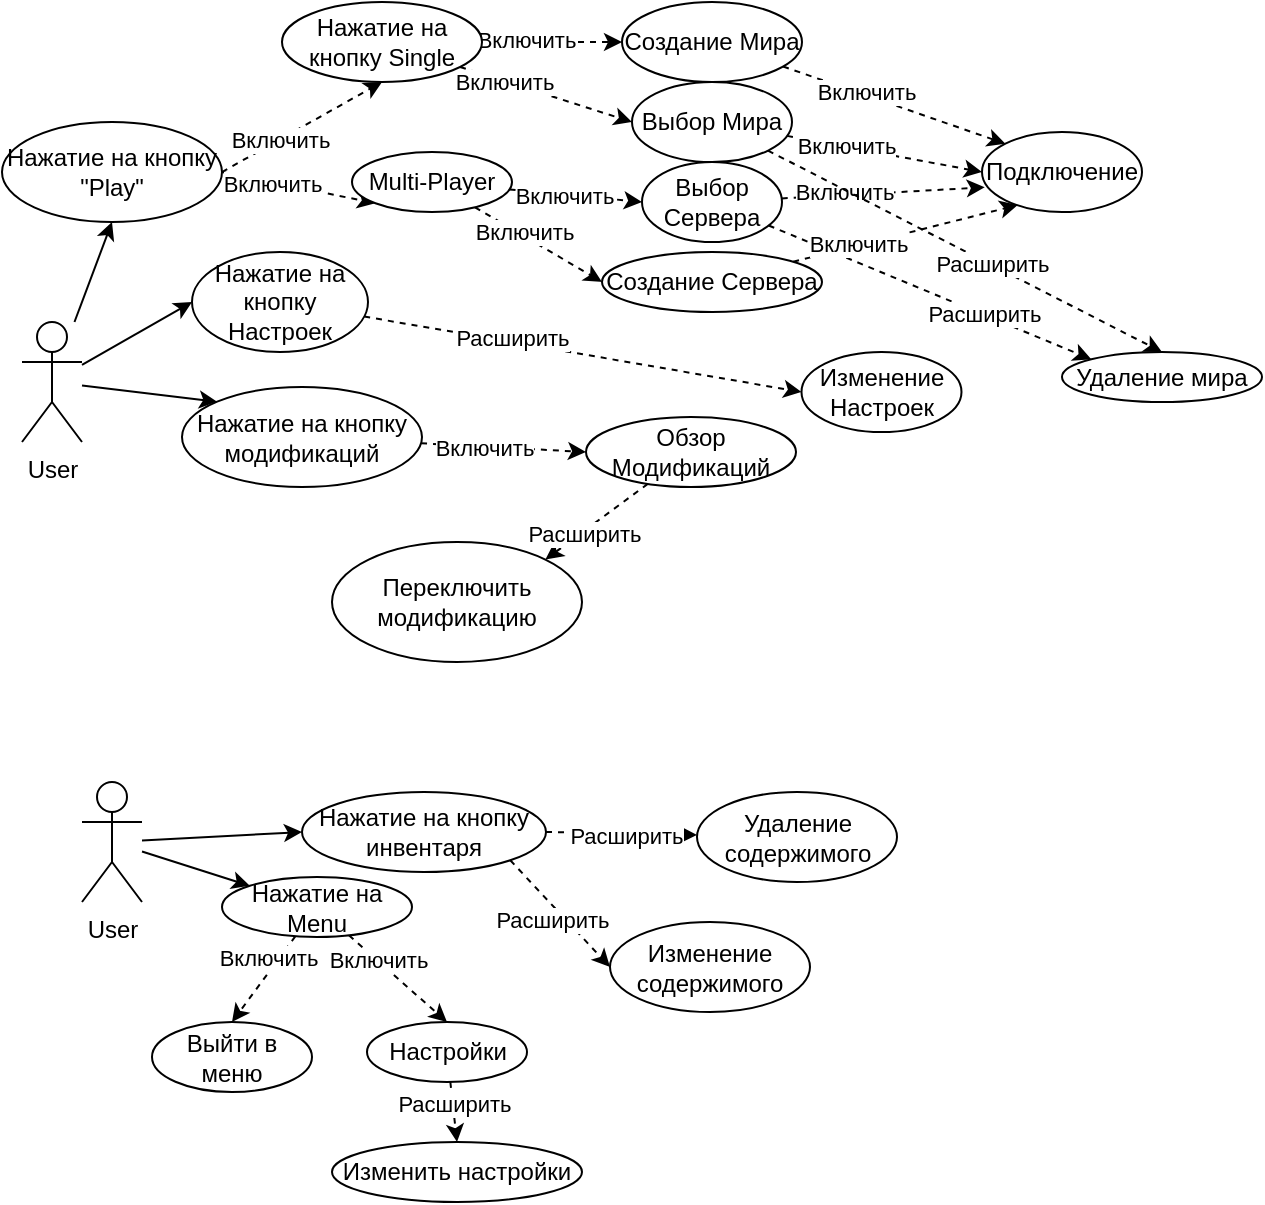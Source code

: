 <mxfile>
    <diagram id="JVzVgxyqUClG3bvw-yzI" name="Страница 1">
        <mxGraphModel dx="941" dy="693" grid="1" gridSize="10" guides="1" tooltips="1" connect="1" arrows="1" fold="1" page="1" pageScale="1" pageWidth="827" pageHeight="1169" math="0" shadow="0">
            <root>
                <mxCell id="0"/>
                <mxCell id="1" parent="0"/>
                <mxCell id="188" style="edgeStyle=none;html=1;entryX=0;entryY=0.5;entryDx=0;entryDy=0;" edge="1" parent="1" source="72" target="77">
                    <mxGeometry relative="1" as="geometry"/>
                </mxCell>
                <mxCell id="190" style="edgeStyle=none;html=1;entryX=0;entryY=0;entryDx=0;entryDy=0;" edge="1" parent="1" source="72" target="78">
                    <mxGeometry relative="1" as="geometry"/>
                </mxCell>
                <mxCell id="72" value="User" style="shape=umlActor;verticalLabelPosition=bottom;verticalAlign=top;html=1;outlineConnect=0;" parent="1" vertex="1">
                    <mxGeometry x="50" y="170" width="30" height="60" as="geometry"/>
                </mxCell>
                <mxCell id="80" style="edgeStyle=none;html=1;entryX=0.5;entryY=1;entryDx=0;entryDy=0;dashed=1;exitX=1;exitY=0.5;exitDx=0;exitDy=0;" parent="1" source="177" target="74" edge="1">
                    <mxGeometry relative="1" as="geometry">
                        <mxPoint x="200" y="160" as="sourcePoint"/>
                    </mxGeometry>
                </mxCell>
                <mxCell id="178" value="Включить" style="edgeLabel;html=1;align=center;verticalAlign=middle;resizable=0;points=[];" vertex="1" connectable="0" parent="80">
                    <mxGeometry x="-0.273" relative="1" as="geometry">
                        <mxPoint as="offset"/>
                    </mxGeometry>
                </mxCell>
                <mxCell id="81" style="edgeStyle=none;html=1;entryX=0;entryY=1;entryDx=0;entryDy=0;dashed=1;exitX=1;exitY=0.5;exitDx=0;exitDy=0;" parent="1" source="177" target="76" edge="1">
                    <mxGeometry relative="1" as="geometry">
                        <mxPoint x="213.363" y="161.149" as="sourcePoint"/>
                    </mxGeometry>
                </mxCell>
                <mxCell id="179" value="Включить" style="edgeLabel;html=1;align=center;verticalAlign=middle;resizable=0;points=[];" vertex="1" connectable="0" parent="81">
                    <mxGeometry x="-0.359" y="-1" relative="1" as="geometry">
                        <mxPoint as="offset"/>
                    </mxGeometry>
                </mxCell>
                <mxCell id="85" style="edgeStyle=none;html=1;entryX=0;entryY=0.5;entryDx=0;entryDy=0;dashed=1;" parent="1" source="74" target="84" edge="1">
                    <mxGeometry relative="1" as="geometry"/>
                </mxCell>
                <mxCell id="182" value="Включить" style="edgeLabel;html=1;align=center;verticalAlign=middle;resizable=0;points=[];" vertex="1" connectable="0" parent="85">
                    <mxGeometry x="-0.38" y="1" relative="1" as="geometry">
                        <mxPoint as="offset"/>
                    </mxGeometry>
                </mxCell>
                <mxCell id="98" style="edgeStyle=none;html=1;entryX=0;entryY=0.5;entryDx=0;entryDy=0;dashed=1;" parent="1" source="74" target="97" edge="1">
                    <mxGeometry relative="1" as="geometry"/>
                </mxCell>
                <mxCell id="183" value="Включить" style="edgeLabel;html=1;align=center;verticalAlign=middle;resizable=0;points=[];" vertex="1" connectable="0" parent="98">
                    <mxGeometry x="-0.49" relative="1" as="geometry">
                        <mxPoint as="offset"/>
                    </mxGeometry>
                </mxCell>
                <mxCell id="74" value="Нажатие на кнопку Single" style="ellipse;whiteSpace=wrap;html=1;" parent="1" vertex="1">
                    <mxGeometry x="180" y="10" width="100" height="40" as="geometry"/>
                </mxCell>
                <mxCell id="90" style="edgeStyle=none;html=1;entryX=0;entryY=0.5;entryDx=0;entryDy=0;dashed=1;" parent="1" source="76" target="89" edge="1">
                    <mxGeometry relative="1" as="geometry"/>
                </mxCell>
                <mxCell id="180" value="Включить" style="edgeLabel;html=1;align=center;verticalAlign=middle;resizable=0;points=[];" vertex="1" connectable="0" parent="90">
                    <mxGeometry x="-0.187" relative="1" as="geometry">
                        <mxPoint as="offset"/>
                    </mxGeometry>
                </mxCell>
                <mxCell id="100" style="edgeStyle=none;html=1;entryX=0;entryY=0.5;entryDx=0;entryDy=0;dashed=1;" parent="1" source="76" target="96" edge="1">
                    <mxGeometry relative="1" as="geometry"/>
                </mxCell>
                <mxCell id="181" value="Включить" style="edgeLabel;html=1;align=center;verticalAlign=middle;resizable=0;points=[];" vertex="1" connectable="0" parent="100">
                    <mxGeometry x="-0.252" y="2" relative="1" as="geometry">
                        <mxPoint as="offset"/>
                    </mxGeometry>
                </mxCell>
                <mxCell id="76" value="Multi-Player" style="ellipse;whiteSpace=wrap;html=1;" parent="1" vertex="1">
                    <mxGeometry x="215" y="85" width="80" height="30" as="geometry"/>
                </mxCell>
                <mxCell id="93" style="edgeStyle=none;html=1;entryX=0;entryY=0.5;entryDx=0;entryDy=0;dashed=1;" parent="1" source="77" target="92" edge="1">
                    <mxGeometry relative="1" as="geometry"/>
                </mxCell>
                <mxCell id="189" value="Расширить" style="edgeLabel;html=1;align=center;verticalAlign=middle;resizable=0;points=[];" vertex="1" connectable="0" parent="93">
                    <mxGeometry x="-0.334" y="2" relative="1" as="geometry">
                        <mxPoint as="offset"/>
                    </mxGeometry>
                </mxCell>
                <mxCell id="77" value="Нажатие на кнопку Настроек" style="ellipse;whiteSpace=wrap;html=1;" parent="1" vertex="1">
                    <mxGeometry x="135" y="135" width="88" height="50" as="geometry"/>
                </mxCell>
                <mxCell id="95" style="edgeStyle=none;html=1;entryX=0;entryY=0.5;entryDx=0;entryDy=0;dashed=1;" parent="1" source="78" target="94" edge="1">
                    <mxGeometry relative="1" as="geometry"/>
                </mxCell>
                <mxCell id="191" value="Включить" style="edgeLabel;html=1;align=center;verticalAlign=middle;resizable=0;points=[];" vertex="1" connectable="0" parent="95">
                    <mxGeometry x="-0.232" relative="1" as="geometry">
                        <mxPoint as="offset"/>
                    </mxGeometry>
                </mxCell>
                <mxCell id="78" value="Нажатие на кнопку модификаций" style="ellipse;whiteSpace=wrap;html=1;" parent="1" vertex="1">
                    <mxGeometry x="130" y="202.5" width="120" height="50" as="geometry"/>
                </mxCell>
                <mxCell id="79" value="" style="endArrow=classic;html=1;entryX=0.5;entryY=1;entryDx=0;entryDy=0;" parent="1" source="72" target="177" edge="1">
                    <mxGeometry width="50" height="50" relative="1" as="geometry">
                        <mxPoint x="180" y="150" as="sourcePoint"/>
                        <mxPoint x="160" y="180" as="targetPoint"/>
                    </mxGeometry>
                </mxCell>
                <mxCell id="88" style="edgeStyle=none;html=1;entryX=0;entryY=0;entryDx=0;entryDy=0;dashed=1;" parent="1" source="84" target="86" edge="1">
                    <mxGeometry relative="1" as="geometry"/>
                </mxCell>
                <mxCell id="184" value="Включить" style="edgeLabel;html=1;align=center;verticalAlign=middle;resizable=0;points=[];" vertex="1" connectable="0" parent="88">
                    <mxGeometry x="-0.278" y="2" relative="1" as="geometry">
                        <mxPoint as="offset"/>
                    </mxGeometry>
                </mxCell>
                <mxCell id="84" value="Создание Мира" style="ellipse;whiteSpace=wrap;html=1;" parent="1" vertex="1">
                    <mxGeometry x="350" y="10" width="90" height="40" as="geometry"/>
                </mxCell>
                <mxCell id="86" value="Подключение" style="ellipse;whiteSpace=wrap;html=1;" parent="1" vertex="1">
                    <mxGeometry x="530" y="75" width="80" height="40" as="geometry"/>
                </mxCell>
                <mxCell id="91" style="edgeStyle=none;html=1;entryX=0.017;entryY=0.692;entryDx=0;entryDy=0;dashed=1;entryPerimeter=0;" parent="1" source="89" target="86" edge="1">
                    <mxGeometry relative="1" as="geometry"/>
                </mxCell>
                <mxCell id="187" value="Включить" style="edgeLabel;html=1;align=center;verticalAlign=middle;resizable=0;points=[];" vertex="1" connectable="0" parent="91">
                    <mxGeometry x="-0.393" y="2" relative="1" as="geometry">
                        <mxPoint as="offset"/>
                    </mxGeometry>
                </mxCell>
                <mxCell id="196" style="edgeStyle=none;html=1;entryX=0;entryY=0;entryDx=0;entryDy=0;dashed=1;" edge="1" parent="1" source="89" target="195">
                    <mxGeometry relative="1" as="geometry"/>
                </mxCell>
                <mxCell id="198" value="Расширить" style="edgeLabel;html=1;align=center;verticalAlign=middle;resizable=0;points=[];" vertex="1" connectable="0" parent="196">
                    <mxGeometry x="0.326" relative="1" as="geometry">
                        <mxPoint as="offset"/>
                    </mxGeometry>
                </mxCell>
                <mxCell id="89" value="Выбор Сервера" style="ellipse;whiteSpace=wrap;html=1;" parent="1" vertex="1">
                    <mxGeometry x="360" y="90" width="70" height="40" as="geometry"/>
                </mxCell>
                <mxCell id="92" value="Изменение Настроек" style="ellipse;whiteSpace=wrap;html=1;" parent="1" vertex="1">
                    <mxGeometry x="439.75" y="185" width="80" height="40" as="geometry"/>
                </mxCell>
                <mxCell id="193" style="edgeStyle=none;html=1;entryX=1;entryY=0;entryDx=0;entryDy=0;dashed=1;" edge="1" parent="1" source="94" target="192">
                    <mxGeometry relative="1" as="geometry"/>
                </mxCell>
                <mxCell id="194" value="Расширить" style="edgeLabel;html=1;align=center;verticalAlign=middle;resizable=0;points=[];" vertex="1" connectable="0" parent="193">
                    <mxGeometry x="0.377" y="-2" relative="1" as="geometry">
                        <mxPoint x="4" as="offset"/>
                    </mxGeometry>
                </mxCell>
                <mxCell id="94" value="Обзор Модификаций" style="ellipse;whiteSpace=wrap;html=1;" parent="1" vertex="1">
                    <mxGeometry x="332" y="217.5" width="105" height="35" as="geometry"/>
                </mxCell>
                <mxCell id="101" style="edgeStyle=none;html=1;entryX=0.224;entryY=0.913;entryDx=0;entryDy=0;dashed=1;entryPerimeter=0;" parent="1" source="96" target="86" edge="1">
                    <mxGeometry relative="1" as="geometry"/>
                </mxCell>
                <mxCell id="186" value="Включить" style="edgeLabel;html=1;align=center;verticalAlign=middle;resizable=0;points=[];" vertex="1" connectable="0" parent="101">
                    <mxGeometry x="-0.423" y="1" relative="1" as="geometry">
                        <mxPoint as="offset"/>
                    </mxGeometry>
                </mxCell>
                <mxCell id="96" value="Создание Сервера" style="ellipse;whiteSpace=wrap;html=1;" parent="1" vertex="1">
                    <mxGeometry x="340" y="135" width="110" height="30" as="geometry"/>
                </mxCell>
                <mxCell id="99" style="edgeStyle=none;html=1;entryX=0;entryY=0.5;entryDx=0;entryDy=0;dashed=1;" parent="1" source="97" target="86" edge="1">
                    <mxGeometry relative="1" as="geometry"/>
                </mxCell>
                <mxCell id="185" value="Включить" style="edgeLabel;html=1;align=center;verticalAlign=middle;resizable=0;points=[];" vertex="1" connectable="0" parent="99">
                    <mxGeometry x="-0.727" y="2" relative="1" as="geometry">
                        <mxPoint x="16" y="4" as="offset"/>
                    </mxGeometry>
                </mxCell>
                <mxCell id="197" style="edgeStyle=none;html=1;entryX=0.5;entryY=0;entryDx=0;entryDy=0;dashed=1;" edge="1" parent="1" source="97" target="195">
                    <mxGeometry relative="1" as="geometry"/>
                </mxCell>
                <mxCell id="199" value="Расширить" style="edgeLabel;html=1;align=center;verticalAlign=middle;resizable=0;points=[];" vertex="1" connectable="0" parent="197">
                    <mxGeometry x="0.133" y="1" relative="1" as="geometry">
                        <mxPoint as="offset"/>
                    </mxGeometry>
                </mxCell>
                <mxCell id="97" value="Выбор Мира" style="ellipse;whiteSpace=wrap;html=1;" parent="1" vertex="1">
                    <mxGeometry x="355" y="50" width="80" height="40" as="geometry"/>
                </mxCell>
                <mxCell id="106" style="edgeStyle=none;html=1;entryX=0;entryY=0;entryDx=0;entryDy=0;" parent="1" source="102" target="118" edge="1">
                    <mxGeometry relative="1" as="geometry">
                        <mxPoint x="150" y="430" as="targetPoint"/>
                    </mxGeometry>
                </mxCell>
                <mxCell id="173" style="edgeStyle=none;html=1;entryX=0;entryY=0.5;entryDx=0;entryDy=0;" edge="1" parent="1" source="102" target="172">
                    <mxGeometry relative="1" as="geometry"/>
                </mxCell>
                <mxCell id="102" value="User" style="shape=umlActor;verticalLabelPosition=bottom;verticalAlign=top;html=1;outlineConnect=0;" parent="1" vertex="1">
                    <mxGeometry x="80" y="400" width="30" height="60" as="geometry"/>
                </mxCell>
                <mxCell id="113" style="edgeStyle=none;html=1;dashed=1;exitX=1;exitY=0.5;exitDx=0;exitDy=0;" parent="1" source="172" target="112" edge="1">
                    <mxGeometry relative="1" as="geometry">
                        <mxPoint x="457.5" y="430" as="sourcePoint"/>
                    </mxGeometry>
                </mxCell>
                <mxCell id="174" value="Расширить" style="edgeLabel;html=1;align=center;verticalAlign=middle;resizable=0;points=[];" vertex="1" connectable="0" parent="113">
                    <mxGeometry x="-0.32" y="-1" relative="1" as="geometry">
                        <mxPoint x="14" as="offset"/>
                    </mxGeometry>
                </mxCell>
                <mxCell id="114" style="edgeStyle=none;html=1;entryX=0;entryY=0.5;entryDx=0;entryDy=0;dashed=1;exitX=1;exitY=1;exitDx=0;exitDy=0;" parent="1" source="172" target="111" edge="1">
                    <mxGeometry relative="1" as="geometry">
                        <mxPoint x="443.961" y="441.849" as="sourcePoint"/>
                    </mxGeometry>
                </mxCell>
                <mxCell id="175" value="Расширить" style="edgeLabel;html=1;align=center;verticalAlign=middle;resizable=0;points=[];" vertex="1" connectable="0" parent="114">
                    <mxGeometry x="0.235" relative="1" as="geometry">
                        <mxPoint x="-10" y="-3" as="offset"/>
                    </mxGeometry>
                </mxCell>
                <mxCell id="111" value="Изменение содержимого" style="ellipse;whiteSpace=wrap;html=1;" parent="1" vertex="1">
                    <mxGeometry x="344" y="470" width="100" height="45" as="geometry"/>
                </mxCell>
                <mxCell id="112" value="Удаление содержимого" style="ellipse;whiteSpace=wrap;html=1;" parent="1" vertex="1">
                    <mxGeometry x="387.5" y="405" width="100" height="45" as="geometry"/>
                </mxCell>
                <mxCell id="121" style="edgeStyle=none;html=1;entryX=0.5;entryY=0;entryDx=0;entryDy=0;dashed=1;" parent="1" source="118" target="120" edge="1">
                    <mxGeometry relative="1" as="geometry"/>
                </mxCell>
                <mxCell id="171" value="Включить" style="edgeLabel;html=1;align=center;verticalAlign=middle;resizable=0;points=[];" vertex="1" connectable="0" parent="121">
                    <mxGeometry x="-0.461" y="2" relative="1" as="geometry">
                        <mxPoint x="-7" y="-2" as="offset"/>
                    </mxGeometry>
                </mxCell>
                <mxCell id="123" style="edgeStyle=none;html=1;entryX=0.5;entryY=0;entryDx=0;entryDy=0;dashed=1;" parent="1" source="118" target="122" edge="1">
                    <mxGeometry relative="1" as="geometry"/>
                </mxCell>
                <mxCell id="169" value="Включить" style="edgeLabel;html=1;align=center;verticalAlign=middle;resizable=0;points=[];" vertex="1" connectable="0" parent="123">
                    <mxGeometry x="-0.419" relative="1" as="geometry">
                        <mxPoint as="offset"/>
                    </mxGeometry>
                </mxCell>
                <mxCell id="118" value="Нажатие на Menu" style="ellipse;whiteSpace=wrap;html=1;" parent="1" vertex="1">
                    <mxGeometry x="150" y="447.5" width="95" height="30" as="geometry"/>
                </mxCell>
                <mxCell id="120" value="Выйти в меню" style="ellipse;whiteSpace=wrap;html=1;" parent="1" vertex="1">
                    <mxGeometry x="115" y="520" width="80" height="35" as="geometry"/>
                </mxCell>
                <mxCell id="125" style="edgeStyle=none;html=1;entryX=0.5;entryY=0;entryDx=0;entryDy=0;dashed=1;" parent="1" source="122" target="124" edge="1">
                    <mxGeometry relative="1" as="geometry"/>
                </mxCell>
                <mxCell id="170" value="Расширить" style="edgeLabel;html=1;align=center;verticalAlign=middle;resizable=0;points=[];" vertex="1" connectable="0" parent="125">
                    <mxGeometry x="-0.272" relative="1" as="geometry">
                        <mxPoint as="offset"/>
                    </mxGeometry>
                </mxCell>
                <mxCell id="122" value="Настройки" style="ellipse;whiteSpace=wrap;html=1;" parent="1" vertex="1">
                    <mxGeometry x="222.5" y="520" width="80" height="30" as="geometry"/>
                </mxCell>
                <mxCell id="124" value="Изменить настройки" style="ellipse;whiteSpace=wrap;html=1;" parent="1" vertex="1">
                    <mxGeometry x="205" y="580" width="125" height="30" as="geometry"/>
                </mxCell>
                <mxCell id="172" value="Нажатие на кнопку инвентаря" style="ellipse;whiteSpace=wrap;html=1;" vertex="1" parent="1">
                    <mxGeometry x="190" y="405" width="122" height="40" as="geometry"/>
                </mxCell>
                <mxCell id="177" value="Нажатие на кнопку &quot;Play&quot;" style="ellipse;whiteSpace=wrap;html=1;" vertex="1" parent="1">
                    <mxGeometry x="40" y="70" width="110" height="50" as="geometry"/>
                </mxCell>
                <mxCell id="192" value="Переключить модификацию" style="ellipse;whiteSpace=wrap;html=1;" vertex="1" parent="1">
                    <mxGeometry x="205" y="280" width="125" height="60" as="geometry"/>
                </mxCell>
                <mxCell id="195" value="Удаление мира" style="ellipse;whiteSpace=wrap;html=1;" vertex="1" parent="1">
                    <mxGeometry x="570" y="185" width="100" height="25" as="geometry"/>
                </mxCell>
            </root>
        </mxGraphModel>
    </diagram>
</mxfile>